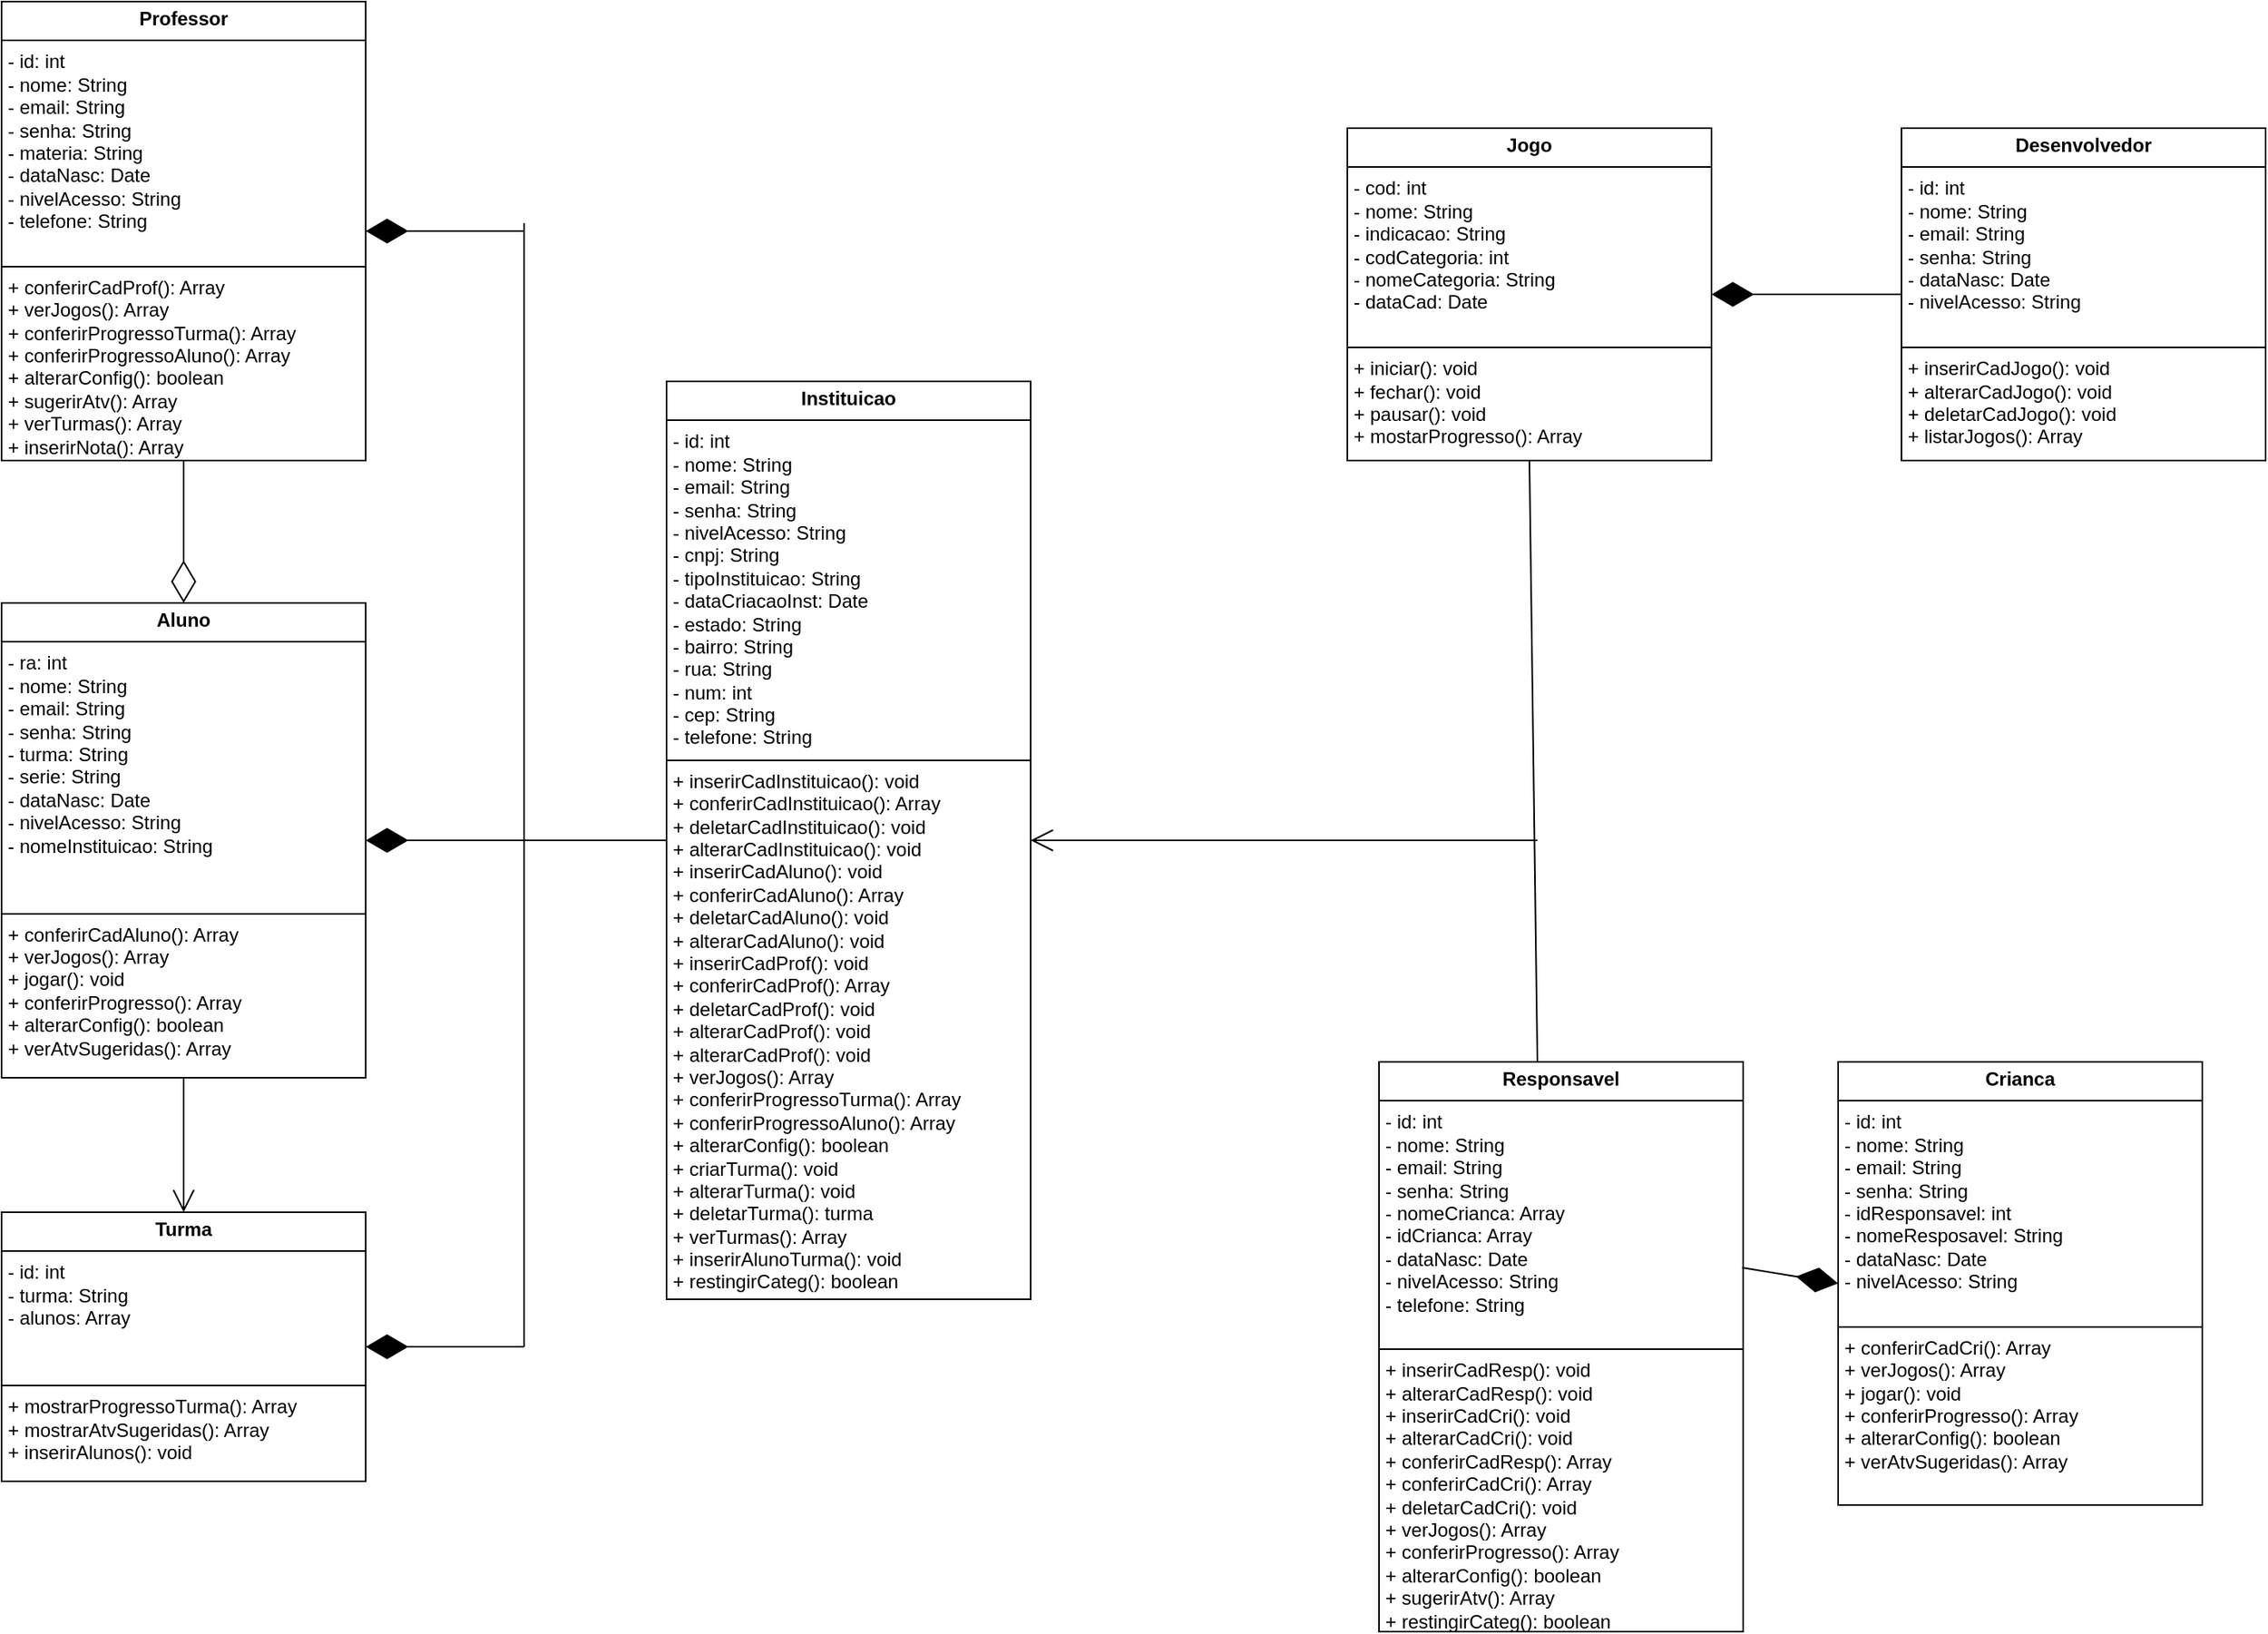 <mxfile version="26.2.2">
  <diagram name="Página-1" id="P0dt_XROy20qcgtOSnDv">
    <mxGraphModel dx="2566" dy="1252" grid="1" gridSize="10" guides="1" tooltips="1" connect="1" arrows="1" fold="1" page="1" pageScale="1" pageWidth="1654" pageHeight="1169" math="0" shadow="0">
      <root>
        <mxCell id="0" />
        <mxCell id="1" parent="0" />
        <mxCell id="3cunooh5xRu-Bq_bCVS8-2" value="&lt;p style=&quot;margin:0px;margin-top:4px;text-align:center;&quot;&gt;&lt;b&gt;Aluno&lt;/b&gt;&lt;/p&gt;&lt;hr size=&quot;1&quot; style=&quot;border-style:solid;&quot;&gt;&lt;p style=&quot;margin:0px;margin-left:4px;&quot;&gt;- ra: int&lt;/p&gt;&lt;p style=&quot;margin:0px;margin-left:4px;&quot;&gt;- nome: String&lt;/p&gt;&lt;p style=&quot;margin:0px;margin-left:4px;&quot;&gt;- email: String&lt;br&gt;&lt;/p&gt;&lt;p style=&quot;margin:0px;margin-left:4px;&quot;&gt;- senha: String&lt;br&gt;&lt;/p&gt;&lt;p style=&quot;margin:0px;margin-left:4px;&quot;&gt;- turma: String&lt;br&gt;&lt;/p&gt;&lt;p style=&quot;margin:0px;margin-left:4px;&quot;&gt;- serie: String&lt;br&gt;&lt;/p&gt;&lt;p style=&quot;margin: 0px 0px 0px 4px;&quot;&gt;- dataNasc: Date&lt;br&gt;&lt;/p&gt;&lt;p style=&quot;margin:0px;margin-left:4px;&quot;&gt;&lt;span style=&quot;background-color: initial;&quot;&gt;- nivelAcesso: String&lt;/span&gt;&lt;br&gt;&lt;/p&gt;&lt;p style=&quot;margin: 0px 0px 0px 4px;&quot;&gt;- nomeInstituicao: String&lt;br&gt;&lt;/p&gt;&lt;p style=&quot;margin: 0px 0px 0px 4px;&quot;&gt;&lt;br&gt;&lt;/p&gt;&lt;p style=&quot;margin:0px;margin-left:4px;&quot;&gt;&lt;br&gt;&lt;/p&gt;&lt;hr size=&quot;1&quot; style=&quot;border-style:solid;&quot;&gt;&lt;p style=&quot;margin:0px;margin-left:4px;&quot;&gt;&lt;span style=&quot;background-color: transparent; color: light-dark(rgb(0, 0, 0), rgb(255, 255, 255));&quot;&gt;+ conferirCadAluno(): Array&lt;/span&gt;&lt;/p&gt;&lt;p style=&quot;margin:0px;margin-left:4px;&quot;&gt;+ verJogos(): Array&lt;br&gt;&lt;/p&gt;&lt;p style=&quot;margin:0px;margin-left:4px;&quot;&gt;+ jogar&lt;span style=&quot;background-color: initial;&quot;&gt;(): void&lt;/span&gt;&lt;/p&gt;&lt;p style=&quot;margin:0px;margin-left:4px;&quot;&gt;+ conferirProgresso(): Array&lt;span style=&quot;background-color: initial;&quot;&gt;&lt;br&gt;&lt;/span&gt;&lt;/p&gt;&lt;p style=&quot;margin:0px;margin-left:4px;&quot;&gt;+ alterarConfig(): boolean&lt;br&gt;&lt;/p&gt;&lt;p style=&quot;margin:0px;margin-left:4px;&quot;&gt;+ verAtvSugeridas(): Array&lt;/p&gt;" style="verticalAlign=top;align=left;overflow=fill;html=1;whiteSpace=wrap;" parent="1" vertex="1">
          <mxGeometry x="150" y="500" width="230" height="300" as="geometry" />
        </mxCell>
        <mxCell id="D33tNo4wd2h5tKQrQj5H-1" value="&lt;p style=&quot;margin:0px;margin-top:4px;text-align:center;&quot;&gt;&lt;b&gt;Crianca&lt;/b&gt;&lt;/p&gt;&lt;hr size=&quot;1&quot; style=&quot;border-style:solid;&quot;&gt;&lt;p style=&quot;margin:0px;margin-left:4px;&quot;&gt;- id: int&lt;/p&gt;&lt;p style=&quot;margin:0px;margin-left:4px;&quot;&gt;- nome: String&lt;/p&gt;&lt;p style=&quot;margin:0px;margin-left:4px;&quot;&gt;- email: String&lt;br&gt;&lt;/p&gt;&lt;p style=&quot;margin:0px;margin-left:4px;&quot;&gt;- senha: String&lt;/p&gt;&lt;p style=&quot;margin:0px;margin-left:4px;&quot;&gt;- idResponsavel: int&lt;/p&gt;&lt;p style=&quot;margin:0px;margin-left:4px;&quot;&gt;- nomeResposavel: String&lt;/p&gt;&lt;p style=&quot;margin: 0px 0px 0px 4px;&quot;&gt;- dataNasc: Date&lt;br&gt;&lt;/p&gt;&lt;p style=&quot;margin:0px;margin-left:4px;&quot;&gt;&lt;span style=&quot;background-color: initial;&quot;&gt;- nivelAcesso: String&lt;/span&gt;&lt;br&gt;&lt;/p&gt;&lt;p style=&quot;margin:0px;margin-left:4px;&quot;&gt;&lt;br&gt;&lt;/p&gt;&lt;hr size=&quot;1&quot; style=&quot;border-style:solid;&quot;&gt;&lt;p style=&quot;margin:0px;margin-left:4px;&quot;&gt;&lt;span style=&quot;background-color: initial;&quot;&gt;+ conferirCadCri(): Array&lt;/span&gt;&lt;br&gt;&lt;/p&gt;&lt;p style=&quot;margin:0px;margin-left:4px;&quot;&gt;+ verJogos(): Array&lt;br&gt;&lt;/p&gt;&lt;p style=&quot;margin:0px;margin-left:4px;&quot;&gt;+ jogar&lt;span style=&quot;background-color: initial;&quot;&gt;(): void&lt;/span&gt;&lt;/p&gt;&lt;p style=&quot;margin:0px;margin-left:4px;&quot;&gt;+ conferirProgresso(): Array&lt;span style=&quot;background-color: initial;&quot;&gt;&lt;br&gt;&lt;/span&gt;&lt;/p&gt;&lt;p style=&quot;margin:0px;margin-left:4px;&quot;&gt;+ alterarConfig(): boolean&lt;br&gt;&lt;/p&gt;&lt;p style=&quot;margin: 0px 0px 0px 4px;&quot;&gt;+ verAtvSugeridas(): Array&lt;/p&gt;&lt;p style=&quot;margin: 0px 0px 0px 4px;&quot;&gt;&lt;br&gt;&lt;/p&gt;" style="verticalAlign=top;align=left;overflow=fill;html=1;whiteSpace=wrap;" parent="1" vertex="1">
          <mxGeometry x="1310" y="790" width="230" height="280" as="geometry" />
        </mxCell>
        <mxCell id="D33tNo4wd2h5tKQrQj5H-2" value="&lt;p style=&quot;margin:0px;margin-top:4px;text-align:center;&quot;&gt;&lt;b&gt;Responsavel&lt;/b&gt;&lt;/p&gt;&lt;hr size=&quot;1&quot; style=&quot;border-style:solid;&quot;&gt;&lt;p style=&quot;margin:0px;margin-left:4px;&quot;&gt;- id: int&lt;/p&gt;&lt;p style=&quot;margin:0px;margin-left:4px;&quot;&gt;- nome: String&lt;/p&gt;&lt;p style=&quot;margin:0px;margin-left:4px;&quot;&gt;- email: String&lt;br&gt;&lt;/p&gt;&lt;p style=&quot;margin:0px;margin-left:4px;&quot;&gt;- senha: String&lt;/p&gt;&lt;p style=&quot;margin:0px;margin-left:4px;&quot;&gt;- nomeCrianca: Array&lt;/p&gt;&lt;p style=&quot;margin:0px;margin-left:4px;&quot;&gt;- idCrianca: Array&lt;/p&gt;&lt;p style=&quot;margin:0px;margin-left:4px;&quot;&gt;- dataNasc: Date&lt;br&gt;&lt;/p&gt;&lt;p style=&quot;margin:0px;margin-left:4px;&quot;&gt;- nivelAcesso: String&lt;br&gt;&lt;/p&gt;&lt;p style=&quot;margin:0px;margin-left:4px;&quot;&gt;- telefone: String&lt;/p&gt;&lt;p style=&quot;margin:0px;margin-left:4px;&quot;&gt;&lt;br&gt;&lt;/p&gt;&lt;hr size=&quot;1&quot; style=&quot;border-style:solid;&quot;&gt;&lt;p style=&quot;margin: 0px 0px 0px 4px;&quot;&gt;+ inserirCadResp(): void&lt;/p&gt;&lt;p style=&quot;margin: 0px 0px 0px 4px;&quot;&gt;+ alterarCadResp(): void&lt;/p&gt;&lt;p style=&quot;margin:0px;margin-left:4px;&quot;&gt;+ inserirCadCri(): void&lt;/p&gt;&lt;p style=&quot;margin: 0px 0px 0px 4px;&quot;&gt;+ alterarCadCri(): void&lt;/p&gt;&lt;p style=&quot;margin: 0px 0px 0px 4px;&quot;&gt;+ conferirCadResp(): Array&lt;br&gt;&lt;/p&gt;&lt;p style=&quot;margin:0px;margin-left:4px;&quot;&gt;+ conferirCadCri(): Array&lt;br&gt;&lt;/p&gt;&lt;p style=&quot;margin: 0px 0px 0px 4px;&quot;&gt;+ deletarCadCri(): void&lt;br&gt;&lt;/p&gt;&lt;p style=&quot;margin:0px;margin-left:4px;&quot;&gt;+ verJogos(): Array&lt;/p&gt;&lt;p style=&quot;margin:0px;margin-left:4px;&quot;&gt;+ conferirProgresso(): Array&lt;span style=&quot;background-color: initial;&quot;&gt;&lt;br&gt;&lt;/span&gt;&lt;/p&gt;&lt;p style=&quot;margin:0px;margin-left:4px;&quot;&gt;+ alterarConfig(): boolean&lt;br&gt;&lt;/p&gt;&lt;p style=&quot;margin: 0px 0px 0px 4px;&quot;&gt;+ sugerirAtv(): Array&lt;br&gt;&lt;/p&gt;&lt;p style=&quot;margin: 0px 0px 0px 4px;&quot;&gt;+ restingirCateg(): boolean&lt;br&gt;&lt;/p&gt;&lt;div&gt;&lt;br&gt;&lt;/div&gt;" style="verticalAlign=top;align=left;overflow=fill;html=1;whiteSpace=wrap;" parent="1" vertex="1">
          <mxGeometry x="1020" y="790" width="230" height="360" as="geometry" />
        </mxCell>
        <mxCell id="D33tNo4wd2h5tKQrQj5H-3" value="&lt;p style=&quot;margin:0px;margin-top:4px;text-align:center;&quot;&gt;&lt;b&gt;Instituicao&lt;/b&gt;&lt;/p&gt;&lt;hr size=&quot;1&quot; style=&quot;border-style:solid;&quot;&gt;&lt;p style=&quot;margin:0px;margin-left:4px;&quot;&gt;- id: int&lt;/p&gt;&lt;p style=&quot;margin:0px;margin-left:4px;&quot;&gt;- nome: String&lt;/p&gt;&lt;p style=&quot;margin:0px;margin-left:4px;&quot;&gt;- email: String&lt;br&gt;&lt;/p&gt;&lt;p style=&quot;margin:0px;margin-left:4px;&quot;&gt;- senha: String&lt;/p&gt;&lt;p style=&quot;margin:0px;margin-left:4px;&quot;&gt;- nivelAcesso: String&lt;br&gt;&lt;/p&gt;&lt;p style=&quot;margin:0px;margin-left:4px;&quot;&gt;- cnpj: String&lt;/p&gt;&lt;p style=&quot;margin:0px;margin-left:4px;&quot;&gt;- tipoInstituicao: String&lt;/p&gt;&lt;p style=&quot;margin:0px;margin-left:4px;&quot;&gt;- dataCriacaoInst: Date&lt;/p&gt;&lt;p style=&quot;margin:0px;margin-left:4px;&quot;&gt;- estado: String&lt;/p&gt;&lt;p style=&quot;margin:0px;margin-left:4px;&quot;&gt;- bairro: String&lt;/p&gt;&lt;p style=&quot;margin:0px;margin-left:4px;&quot;&gt;- rua: String&lt;/p&gt;&lt;p style=&quot;margin:0px;margin-left:4px;&quot;&gt;- num: int&lt;/p&gt;&lt;p style=&quot;margin:0px;margin-left:4px;&quot;&gt;- cep: String&lt;/p&gt;&lt;p style=&quot;margin:0px;margin-left:4px;&quot;&gt;- telefone: String&lt;/p&gt;&lt;hr size=&quot;1&quot; style=&quot;border-style:solid;&quot;&gt;&lt;p style=&quot;margin: 0px 0px 0px 4px;&quot;&gt;+ inserirCadInstituicao(): void&lt;/p&gt;&lt;p style=&quot;margin: 0px 0px 0px 4px;&quot;&gt;+ conferirCadInstituicao(): Array&lt;br&gt;&lt;/p&gt;&lt;p style=&quot;margin: 0px 0px 0px 4px;&quot;&gt;+ deletarCadInstituicao(): void&lt;br&gt;&lt;/p&gt;&lt;p style=&quot;margin: 0px 0px 0px 4px;&quot;&gt;+ alterarCadInstituicao(): void&lt;/p&gt;&lt;p style=&quot;margin: 0px 0px 0px 4px;&quot;&gt;+ inserirCadAluno(): void&lt;/p&gt;&lt;p style=&quot;margin: 0px 0px 0px 4px;&quot;&gt;+ conferirCadAluno(): Array&lt;br&gt;&lt;/p&gt;&lt;p style=&quot;margin: 0px 0px 0px 4px;&quot;&gt;+ deletarCadAluno(): void&lt;br&gt;&lt;/p&gt;&lt;p style=&quot;margin: 0px 0px 0px 4px;&quot;&gt;+ alterarCadAluno(): void&lt;br&gt;&lt;/p&gt;&lt;p style=&quot;margin: 0px 0px 0px 4px;&quot;&gt;+ inserirCadProf(): void&lt;/p&gt;&lt;p style=&quot;margin: 0px 0px 0px 4px;&quot;&gt;+ conferirCadProf(): Array&lt;/p&gt;&lt;p style=&quot;margin: 0px 0px 0px 4px;&quot;&gt;+ deletarCadProf(): void&lt;br&gt;&lt;/p&gt;&lt;p style=&quot;margin: 0px 0px 0px 4px;&quot;&gt;+ alterarCadProf(): void&lt;/p&gt;&lt;p style=&quot;margin: 0px 0px 0px 4px;&quot;&gt;+ alterarCadProf(): void&lt;/p&gt;&lt;p style=&quot;margin: 0px 0px 0px 4px;&quot;&gt;+ verJogos(): Array&lt;/p&gt;&lt;p style=&quot;margin: 0px 0px 0px 4px;&quot;&gt;+ conferirProgressoTurma(): Array&lt;span style=&quot;background-color: initial;&quot;&gt;&lt;br&gt;&lt;/span&gt;&lt;/p&gt;&lt;p style=&quot;margin: 0px 0px 0px 4px;&quot;&gt;+ conferirProgressoAluno(): Array&lt;span style=&quot;background-color: initial;&quot;&gt;&lt;br&gt;&lt;/span&gt;&lt;/p&gt;&lt;p style=&quot;margin: 0px 0px 0px 4px;&quot;&gt;+ alterarConfig(): boolean&lt;/p&gt;&lt;p style=&quot;margin: 0px 0px 0px 4px;&quot;&gt;+ criarTurma(): void&lt;/p&gt;&lt;p style=&quot;margin: 0px 0px 0px 4px;&quot;&gt;+ alterarTurma(): void&lt;/p&gt;&lt;p style=&quot;margin: 0px 0px 0px 4px;&quot;&gt;+ deletarTurma(): turma&lt;/p&gt;&lt;p style=&quot;margin: 0px 0px 0px 4px;&quot;&gt;+ verTurmas(): Array&lt;/p&gt;&lt;p style=&quot;margin: 0px 0px 0px 4px;&quot;&gt;+ inserirAlunoTurma(): void&lt;/p&gt;&lt;p style=&quot;margin: 0px 0px 0px 4px;&quot;&gt;+ restingirCateg(): boolean&lt;/p&gt;" style="verticalAlign=top;align=left;overflow=fill;html=1;whiteSpace=wrap;" parent="1" vertex="1">
          <mxGeometry x="570" y="360" width="230" height="580" as="geometry" />
        </mxCell>
        <mxCell id="D33tNo4wd2h5tKQrQj5H-4" value="&lt;p style=&quot;margin:0px;margin-top:4px;text-align:center;&quot;&gt;&lt;b&gt;Professor&lt;/b&gt;&lt;/p&gt;&lt;hr size=&quot;1&quot; style=&quot;border-style:solid;&quot;&gt;&lt;p style=&quot;margin:0px;margin-left:4px;&quot;&gt;- id: int&lt;/p&gt;&lt;p style=&quot;margin:0px;margin-left:4px;&quot;&gt;- nome: String&lt;/p&gt;&lt;p style=&quot;margin:0px;margin-left:4px;&quot;&gt;- email: String&lt;br&gt;&lt;/p&gt;&lt;p style=&quot;margin:0px;margin-left:4px;&quot;&gt;- senha: String&lt;br&gt;&lt;/p&gt;&lt;p style=&quot;margin:0px;margin-left:4px;&quot;&gt;- materia: String&lt;/p&gt;&lt;p style=&quot;margin:0px;margin-left:4px;&quot;&gt;- dataNasc: Date&lt;br&gt;&lt;/p&gt;&lt;p style=&quot;margin:0px;margin-left:4px;&quot;&gt;- nivelAcesso: String&lt;br&gt;&lt;/p&gt;&lt;p style=&quot;margin:0px;margin-left:4px;&quot;&gt;- telefone: String&lt;/p&gt;&lt;p style=&quot;margin:0px;margin-left:4px;&quot;&gt;&lt;br&gt;&lt;/p&gt;&lt;hr size=&quot;1&quot; style=&quot;border-style:solid;&quot;&gt;&lt;p style=&quot;margin:0px;margin-left:4px;&quot;&gt;&lt;span style=&quot;background-color: transparent; color: light-dark(rgb(0, 0, 0), rgb(255, 255, 255));&quot;&gt;+ conferirCadProf(): Array&lt;/span&gt;&lt;/p&gt;&lt;p style=&quot;margin: 0px 0px 0px 4px;&quot;&gt;&lt;span style=&quot;background-color: transparent; color: light-dark(rgb(0, 0, 0), rgb(255, 255, 255));&quot;&gt;+ verJogos(): Array&lt;/span&gt;&lt;/p&gt;&lt;p style=&quot;margin:0px;margin-left:4px;&quot;&gt;+ conferirProgressoTurma(): Array&lt;span style=&quot;background-color: initial;&quot;&gt;&lt;br&gt;&lt;/span&gt;&lt;/p&gt;&lt;p style=&quot;margin: 0px 0px 0px 4px;&quot;&gt;+ conferirProgressoAluno(): Array&lt;span style=&quot;background-color: initial;&quot;&gt;&lt;br&gt;&lt;/span&gt;&lt;/p&gt;&lt;p style=&quot;margin:0px;margin-left:4px;&quot;&gt;+ alterarConfig(): boolean&lt;br&gt;&lt;/p&gt;&lt;p style=&quot;margin:0px;margin-left:4px;&quot;&gt;+ sugerirAtv(): Array&lt;/p&gt;&lt;p style=&quot;margin:0px;margin-left:4px;&quot;&gt;&lt;span style=&quot;background-color: transparent; color: light-dark(rgb(0, 0, 0), rgb(255, 255, 255));&quot;&gt;+ verTurmas(): Array&lt;/span&gt;&lt;/p&gt;&lt;p style=&quot;margin:0px;margin-left:4px;&quot;&gt;+ inserirNota(): Array&lt;/p&gt;&lt;p style=&quot;margin:0px;margin-left:4px;&quot;&gt;&lt;br&gt;&lt;/p&gt;" style="verticalAlign=top;align=left;overflow=fill;html=1;whiteSpace=wrap;" parent="1" vertex="1">
          <mxGeometry x="150" y="120" width="230" height="290" as="geometry" />
        </mxCell>
        <mxCell id="D33tNo4wd2h5tKQrQj5H-5" value="&lt;p style=&quot;margin:0px;margin-top:4px;text-align:center;&quot;&gt;&lt;b&gt;Turma&lt;/b&gt;&lt;/p&gt;&lt;hr size=&quot;1&quot; style=&quot;border-style:solid;&quot;&gt;&lt;p style=&quot;margin:0px;margin-left:4px;&quot;&gt;- id: int&lt;/p&gt;&lt;p style=&quot;margin:0px;margin-left:4px;&quot;&gt;- turma: String&lt;/p&gt;&lt;p style=&quot;margin:0px;margin-left:4px;&quot;&gt;- alunos: Array&lt;/p&gt;&lt;p style=&quot;margin:0px;margin-left:4px;&quot;&gt;&lt;br&gt;&lt;/p&gt;&lt;p style=&quot;margin:0px;margin-left:4px;&quot;&gt;&lt;br&gt;&lt;/p&gt;&lt;hr size=&quot;1&quot; style=&quot;border-style:solid;&quot;&gt;&lt;p style=&quot;margin:0px;margin-left:4px;&quot;&gt;+ mostrarProgressoTurma(): Array&lt;/p&gt;&lt;p style=&quot;margin:0px;margin-left:4px;&quot;&gt;+ mostrarAtvSugeridas(): Array&lt;/p&gt;&lt;p style=&quot;margin: 0px 0px 0px 4px;&quot;&gt;+ inserirAlunos(): void&lt;/p&gt;&lt;p style=&quot;margin: 0px 0px 0px 4px;&quot;&gt;&lt;br&gt;&lt;/p&gt;&lt;p style=&quot;margin:0px;margin-left:4px;&quot;&gt;&lt;br&gt;&lt;/p&gt;" style="verticalAlign=top;align=left;overflow=fill;html=1;whiteSpace=wrap;" parent="1" vertex="1">
          <mxGeometry x="150" y="885" width="230" height="170" as="geometry" />
        </mxCell>
        <mxCell id="D33tNo4wd2h5tKQrQj5H-7" value="&lt;p style=&quot;margin:0px;margin-top:4px;text-align:center;&quot;&gt;&lt;b&gt;Jogo&lt;/b&gt;&lt;/p&gt;&lt;hr size=&quot;1&quot; style=&quot;border-style:solid;&quot;&gt;&lt;p style=&quot;margin:0px;margin-left:4px;&quot;&gt;- cod: int&lt;/p&gt;&lt;p style=&quot;margin:0px;margin-left:4px;&quot;&gt;- nome: String&lt;/p&gt;&lt;p style=&quot;margin:0px;margin-left:4px;&quot;&gt;- indicacao: String&lt;/p&gt;&lt;p style=&quot;margin:0px;margin-left:4px;&quot;&gt;- codCategoria: int&lt;/p&gt;&lt;p style=&quot;margin:0px;margin-left:4px;&quot;&gt;- nomeCategoria: String&lt;/p&gt;&lt;p style=&quot;margin:0px;margin-left:4px;&quot;&gt;- dataCad: Date&lt;/p&gt;&lt;p style=&quot;margin:0px;margin-left:4px;&quot;&gt;&lt;br&gt;&lt;/p&gt;&lt;hr size=&quot;1&quot; style=&quot;border-style:solid;&quot;&gt;&lt;p style=&quot;margin:0px;margin-left:4px;&quot;&gt;+ iniciar(): void&lt;/p&gt;&lt;p style=&quot;margin:0px;margin-left:4px;&quot;&gt;+ fechar(): void&lt;/p&gt;&lt;p style=&quot;margin:0px;margin-left:4px;&quot;&gt;+ pausar(): void&lt;/p&gt;&lt;p style=&quot;margin:0px;margin-left:4px;&quot;&gt;+ mostarProgresso(): Array&lt;/p&gt;" style="verticalAlign=top;align=left;overflow=fill;html=1;whiteSpace=wrap;" parent="1" vertex="1">
          <mxGeometry x="1000" y="200" width="230" height="210" as="geometry" />
        </mxCell>
        <mxCell id="D33tNo4wd2h5tKQrQj5H-8" value="&lt;p style=&quot;margin:0px;margin-top:4px;text-align:center;&quot;&gt;&lt;b&gt;Desenvolvedor&lt;/b&gt;&lt;/p&gt;&lt;hr size=&quot;1&quot; style=&quot;border-style:solid;&quot;&gt;&lt;p style=&quot;margin:0px;margin-left:4px;&quot;&gt;- id: int&lt;/p&gt;&lt;p style=&quot;margin:0px;margin-left:4px;&quot;&gt;- nome: String&lt;/p&gt;&lt;p style=&quot;margin:0px;margin-left:4px;&quot;&gt;- email: String&lt;br&gt;&lt;/p&gt;&lt;p style=&quot;margin:0px;margin-left:4px;&quot;&gt;- senha: String&lt;/p&gt;&lt;p style=&quot;margin:0px;margin-left:4px;&quot;&gt;- dataNasc: Date&lt;br&gt;&lt;/p&gt;&lt;p style=&quot;margin:0px;margin-left:4px;&quot;&gt;- nivelAcesso: String&lt;br&gt;&lt;/p&gt;&lt;p style=&quot;margin:0px;margin-left:4px;&quot;&gt;&lt;br&gt;&lt;/p&gt;&lt;hr size=&quot;1&quot; style=&quot;border-style:solid;&quot;&gt;&lt;p style=&quot;margin:0px;margin-left:4px;&quot;&gt;+ inserirCadJogo(): void&lt;/p&gt;&lt;p style=&quot;margin:0px;margin-left:4px;&quot;&gt;+ alterarCadJogo(): void&lt;/p&gt;&lt;p style=&quot;margin:0px;margin-left:4px;&quot;&gt;+ deletarCadJogo(): void&lt;br&gt;&lt;/p&gt;&lt;p style=&quot;margin:0px;margin-left:4px;&quot;&gt;+ listarJogos(): Array&lt;br&gt;&lt;/p&gt;&lt;p style=&quot;margin:0px;margin-left:4px;&quot;&gt;&lt;br&gt;&lt;/p&gt;" style="verticalAlign=top;align=left;overflow=fill;html=1;whiteSpace=wrap;" parent="1" vertex="1">
          <mxGeometry x="1350" y="200" width="230" height="210" as="geometry" />
        </mxCell>
        <mxCell id="l9mO2in6igEEUiFizmPF-2" value="" style="endArrow=diamondThin;endFill=1;endSize=24;html=1;rounded=0;entryX=1;entryY=0.5;entryDx=0;entryDy=0;exitX=0;exitY=0.5;exitDx=0;exitDy=0;" edge="1" parent="1" source="D33tNo4wd2h5tKQrQj5H-3" target="3cunooh5xRu-Bq_bCVS8-2">
          <mxGeometry width="160" relative="1" as="geometry">
            <mxPoint x="570" y="520" as="sourcePoint" />
            <mxPoint x="730" y="520" as="targetPoint" />
          </mxGeometry>
        </mxCell>
        <mxCell id="l9mO2in6igEEUiFizmPF-3" value="" style="endArrow=diamondThin;endFill=1;endSize=24;html=1;rounded=0;entryX=1;entryY=0.5;entryDx=0;entryDy=0;" edge="1" parent="1" target="D33tNo4wd2h5tKQrQj5H-4">
          <mxGeometry width="160" relative="1" as="geometry">
            <mxPoint x="480" y="265" as="sourcePoint" />
            <mxPoint x="730" y="520" as="targetPoint" />
          </mxGeometry>
        </mxCell>
        <mxCell id="l9mO2in6igEEUiFizmPF-4" value="" style="endArrow=diamondThin;endFill=1;endSize=24;html=1;rounded=0;entryX=1;entryY=0.5;entryDx=0;entryDy=0;" edge="1" parent="1" target="D33tNo4wd2h5tKQrQj5H-5">
          <mxGeometry width="160" relative="1" as="geometry">
            <mxPoint x="480" y="970" as="sourcePoint" />
            <mxPoint x="730" y="520" as="targetPoint" />
          </mxGeometry>
        </mxCell>
        <mxCell id="l9mO2in6igEEUiFizmPF-5" value="" style="endArrow=none;html=1;rounded=0;" edge="1" parent="1">
          <mxGeometry width="50" height="50" relative="1" as="geometry">
            <mxPoint x="480" y="970" as="sourcePoint" />
            <mxPoint x="480" y="260" as="targetPoint" />
          </mxGeometry>
        </mxCell>
        <mxCell id="l9mO2in6igEEUiFizmPF-6" value="" style="endArrow=diamondThin;endFill=0;endSize=24;html=1;rounded=0;entryX=0.5;entryY=0;entryDx=0;entryDy=0;exitX=0.5;exitY=1;exitDx=0;exitDy=0;" edge="1" parent="1" source="D33tNo4wd2h5tKQrQj5H-4" target="3cunooh5xRu-Bq_bCVS8-2">
          <mxGeometry width="160" relative="1" as="geometry">
            <mxPoint x="570" y="520" as="sourcePoint" />
            <mxPoint x="730" y="520" as="targetPoint" />
          </mxGeometry>
        </mxCell>
        <mxCell id="l9mO2in6igEEUiFizmPF-7" value="" style="endArrow=open;endFill=1;endSize=12;html=1;rounded=0;entryX=0.5;entryY=0;entryDx=0;entryDy=0;exitX=0.5;exitY=1;exitDx=0;exitDy=0;" edge="1" parent="1" source="3cunooh5xRu-Bq_bCVS8-2" target="D33tNo4wd2h5tKQrQj5H-5">
          <mxGeometry width="160" relative="1" as="geometry">
            <mxPoint x="570" y="520" as="sourcePoint" />
            <mxPoint x="730" y="520" as="targetPoint" />
          </mxGeometry>
        </mxCell>
        <mxCell id="l9mO2in6igEEUiFizmPF-8" value="" style="endArrow=diamondThin;endFill=1;endSize=24;html=1;rounded=0;entryX=1;entryY=0.5;entryDx=0;entryDy=0;exitX=0;exitY=0.5;exitDx=0;exitDy=0;" edge="1" parent="1" source="D33tNo4wd2h5tKQrQj5H-8" target="D33tNo4wd2h5tKQrQj5H-7">
          <mxGeometry width="160" relative="1" as="geometry">
            <mxPoint x="570" y="520" as="sourcePoint" />
            <mxPoint x="730" y="520" as="targetPoint" />
          </mxGeometry>
        </mxCell>
        <mxCell id="l9mO2in6igEEUiFizmPF-9" value="" style="endArrow=open;endFill=1;endSize=12;html=1;rounded=0;entryX=1;entryY=0.5;entryDx=0;entryDy=0;" edge="1" parent="1" target="D33tNo4wd2h5tKQrQj5H-3">
          <mxGeometry width="160" relative="1" as="geometry">
            <mxPoint x="1120" y="650" as="sourcePoint" />
            <mxPoint x="730" y="520" as="targetPoint" />
          </mxGeometry>
        </mxCell>
        <mxCell id="l9mO2in6igEEUiFizmPF-10" value="" style="endArrow=none;html=1;rounded=0;entryX=0.5;entryY=1;entryDx=0;entryDy=0;exitX=0.435;exitY=0;exitDx=0;exitDy=0;exitPerimeter=0;" edge="1" parent="1" source="D33tNo4wd2h5tKQrQj5H-2" target="D33tNo4wd2h5tKQrQj5H-7">
          <mxGeometry width="50" height="50" relative="1" as="geometry">
            <mxPoint x="620" y="540" as="sourcePoint" />
            <mxPoint x="670" y="490" as="targetPoint" />
          </mxGeometry>
        </mxCell>
        <mxCell id="l9mO2in6igEEUiFizmPF-11" value="" style="endArrow=diamondThin;endFill=1;endSize=24;html=1;rounded=0;entryX=0;entryY=0.5;entryDx=0;entryDy=0;exitX=0.997;exitY=0.361;exitDx=0;exitDy=0;exitPerimeter=0;" edge="1" parent="1" source="D33tNo4wd2h5tKQrQj5H-2" target="D33tNo4wd2h5tKQrQj5H-1">
          <mxGeometry width="160" relative="1" as="geometry">
            <mxPoint x="570" y="520" as="sourcePoint" />
            <mxPoint x="730" y="520" as="targetPoint" />
          </mxGeometry>
        </mxCell>
      </root>
    </mxGraphModel>
  </diagram>
</mxfile>
